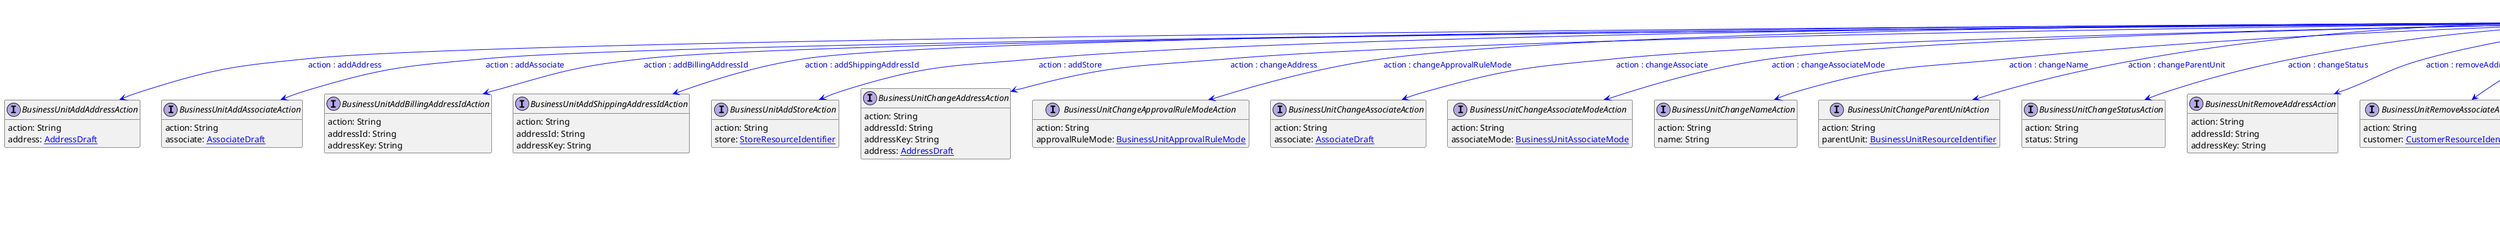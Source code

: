@startuml

hide empty fields
hide empty methods
legend
|= |= line |
|<back:black>   </back>| inheritance |
|<back:green>   </back>| property reference |
|<back:blue>   </back>| discriminated class |
endlegend
interface BusinessUnitUpdateAction [[BusinessUnitUpdateAction.svg]]  {
    action: String
}


interface BusinessUnitAddAddressAction [[BusinessUnitAddAddressAction.svg]]  {
    action: String
    address: [[AddressDraft.svg AddressDraft]]
}
interface BusinessUnitAddAssociateAction [[BusinessUnitAddAssociateAction.svg]]  {
    action: String
    associate: [[AssociateDraft.svg AssociateDraft]]
}
interface BusinessUnitAddBillingAddressIdAction [[BusinessUnitAddBillingAddressIdAction.svg]]  {
    action: String
    addressId: String
    addressKey: String
}
interface BusinessUnitAddShippingAddressIdAction [[BusinessUnitAddShippingAddressIdAction.svg]]  {
    action: String
    addressId: String
    addressKey: String
}
interface BusinessUnitAddStoreAction [[BusinessUnitAddStoreAction.svg]]  {
    action: String
    store: [[StoreResourceIdentifier.svg StoreResourceIdentifier]]
}
interface BusinessUnitChangeAddressAction [[BusinessUnitChangeAddressAction.svg]]  {
    action: String
    addressId: String
    addressKey: String
    address: [[AddressDraft.svg AddressDraft]]
}
interface BusinessUnitChangeApprovalRuleModeAction [[BusinessUnitChangeApprovalRuleModeAction.svg]]  {
    action: String
    approvalRuleMode: [[BusinessUnitApprovalRuleMode.svg BusinessUnitApprovalRuleMode]]
}
interface BusinessUnitChangeAssociateAction [[BusinessUnitChangeAssociateAction.svg]]  {
    action: String
    associate: [[AssociateDraft.svg AssociateDraft]]
}
interface BusinessUnitChangeAssociateModeAction [[BusinessUnitChangeAssociateModeAction.svg]]  {
    action: String
    associateMode: [[BusinessUnitAssociateMode.svg BusinessUnitAssociateMode]]
}
interface BusinessUnitChangeNameAction [[BusinessUnitChangeNameAction.svg]]  {
    action: String
    name: String
}
interface BusinessUnitChangeParentUnitAction [[BusinessUnitChangeParentUnitAction.svg]]  {
    action: String
    parentUnit: [[BusinessUnitResourceIdentifier.svg BusinessUnitResourceIdentifier]]
}
interface BusinessUnitChangeStatusAction [[BusinessUnitChangeStatusAction.svg]]  {
    action: String
    status: String
}
interface BusinessUnitRemoveAddressAction [[BusinessUnitRemoveAddressAction.svg]]  {
    action: String
    addressId: String
    addressKey: String
}
interface BusinessUnitRemoveAssociateAction [[BusinessUnitRemoveAssociateAction.svg]]  {
    action: String
    customer: [[CustomerResourceIdentifier.svg CustomerResourceIdentifier]]
}
interface BusinessUnitRemoveBillingAddressIdAction [[BusinessUnitRemoveBillingAddressIdAction.svg]]  {
    action: String
    addressId: String
    addressKey: String
}
interface BusinessUnitRemoveShippingAddressIdAction [[BusinessUnitRemoveShippingAddressIdAction.svg]]  {
    action: String
    addressId: String
    addressKey: String
}
interface BusinessUnitRemoveStoreAction [[BusinessUnitRemoveStoreAction.svg]]  {
    action: String
    store: [[StoreResourceIdentifier.svg StoreResourceIdentifier]]
}
interface BusinessUnitSetAddressCustomFieldAction [[BusinessUnitSetAddressCustomFieldAction.svg]]  {
    action: String
    addressId: String
    name: String
    value: [[Object.svg Object]]
}
interface BusinessUnitSetAddressCustomTypeAction [[BusinessUnitSetAddressCustomTypeAction.svg]]  {
    action: String
    type: [[TypeResourceIdentifier.svg TypeResourceIdentifier]]
    fields: [[FieldContainer.svg FieldContainer]]
    addressId: String
}
interface BusinessUnitSetAssociatesAction [[BusinessUnitSetAssociatesAction.svg]]  {
    action: String
    associates: [[AssociateDraft.svg List<AssociateDraft>]]
}
interface BusinessUnitSetContactEmailAction [[BusinessUnitSetContactEmailAction.svg]]  {
    action: String
    contactEmail: String
}
interface BusinessUnitSetCustomFieldAction [[BusinessUnitSetCustomFieldAction.svg]]  {
    action: String
    name: String
    value: [[Object.svg Object]]
}
interface BusinessUnitSetCustomTypeAction [[BusinessUnitSetCustomTypeAction.svg]]  {
    action: String
    type: [[TypeResourceIdentifier.svg TypeResourceIdentifier]]
    fields: [[FieldContainer.svg FieldContainer]]
}
interface BusinessUnitSetDefaultBillingAddressAction [[BusinessUnitSetDefaultBillingAddressAction.svg]]  {
    action: String
    addressId: String
    addressKey: String
}
interface BusinessUnitSetDefaultShippingAddressAction [[BusinessUnitSetDefaultShippingAddressAction.svg]]  {
    action: String
    addressId: String
    addressKey: String
}
interface BusinessUnitSetStoreModeAction [[BusinessUnitSetStoreModeAction.svg]]  {
    action: String
    storeMode: [[BusinessUnitStoreMode.svg BusinessUnitStoreMode]]
    stores: [[StoreResourceIdentifier.svg List<StoreResourceIdentifier>]]
}
interface BusinessUnitSetStoresAction [[BusinessUnitSetStoresAction.svg]]  {
    action: String
    stores: [[StoreResourceIdentifier.svg List<StoreResourceIdentifier>]]
}
interface BusinessUnitSetUnitTypeAction [[BusinessUnitSetUnitTypeAction.svg]]  {
    action: String
    unitType: [[BusinessUnitType.svg BusinessUnitType]]
    parentUnit: [[BusinessUnitResourceIdentifier.svg BusinessUnitResourceIdentifier]]
}
interface BusinessUnitUpdate [[BusinessUnitUpdate.svg]]  {
    version: Long
    actions: [[BusinessUnitUpdateAction.svg List<BusinessUnitUpdateAction>]]
}
BusinessUnitUpdateAction --> BusinessUnitAddAddressAction #blue;text:blue : "action : addAddress"
BusinessUnitUpdateAction --> BusinessUnitAddAssociateAction #blue;text:blue : "action : addAssociate"
BusinessUnitUpdateAction --> BusinessUnitAddBillingAddressIdAction #blue;text:blue : "action : addBillingAddressId"
BusinessUnitUpdateAction --> BusinessUnitAddShippingAddressIdAction #blue;text:blue : "action : addShippingAddressId"
BusinessUnitUpdateAction --> BusinessUnitAddStoreAction #blue;text:blue : "action : addStore"
BusinessUnitUpdateAction --> BusinessUnitChangeAddressAction #blue;text:blue : "action : changeAddress"
BusinessUnitUpdateAction --> BusinessUnitChangeApprovalRuleModeAction #blue;text:blue : "action : changeApprovalRuleMode"
BusinessUnitUpdateAction --> BusinessUnitChangeAssociateAction #blue;text:blue : "action : changeAssociate"
BusinessUnitUpdateAction --> BusinessUnitChangeAssociateModeAction #blue;text:blue : "action : changeAssociateMode"
BusinessUnitUpdateAction --> BusinessUnitChangeNameAction #blue;text:blue : "action : changeName"
BusinessUnitUpdateAction --> BusinessUnitChangeParentUnitAction #blue;text:blue : "action : changeParentUnit"
BusinessUnitUpdateAction --> BusinessUnitChangeStatusAction #blue;text:blue : "action : changeStatus"
BusinessUnitUpdateAction --> BusinessUnitRemoveAddressAction #blue;text:blue : "action : removeAddress"
BusinessUnitUpdateAction --> BusinessUnitRemoveAssociateAction #blue;text:blue : "action : removeAssociate"
BusinessUnitUpdateAction --> BusinessUnitRemoveBillingAddressIdAction #blue;text:blue : "action : removeBillingAddressId"
BusinessUnitUpdateAction --> BusinessUnitRemoveShippingAddressIdAction #blue;text:blue : "action : removeShippingAddressId"
BusinessUnitUpdateAction --> BusinessUnitRemoveStoreAction #blue;text:blue : "action : removeStore"
BusinessUnitUpdateAction --> BusinessUnitSetAddressCustomFieldAction #blue;text:blue : "action : setAddressCustomField"
BusinessUnitUpdateAction --> BusinessUnitSetAddressCustomTypeAction #blue;text:blue : "action : setAddressCustomType"
BusinessUnitUpdateAction --> BusinessUnitSetAssociatesAction #blue;text:blue : "action : setAssociates"
BusinessUnitUpdateAction --> BusinessUnitSetContactEmailAction #blue;text:blue : "action : setContactEmail"
BusinessUnitUpdateAction --> BusinessUnitSetCustomFieldAction #blue;text:blue : "action : setCustomField"
BusinessUnitUpdateAction --> BusinessUnitSetCustomTypeAction #blue;text:blue : "action : setCustomType"
BusinessUnitUpdateAction --> BusinessUnitSetDefaultBillingAddressAction #blue;text:blue : "action : setDefaultBillingAddress"
BusinessUnitUpdateAction --> BusinessUnitSetDefaultShippingAddressAction #blue;text:blue : "action : setDefaultShippingAddress"
BusinessUnitUpdateAction --> BusinessUnitSetStoreModeAction #blue;text:blue : "action : setStoreMode"
BusinessUnitUpdateAction --> BusinessUnitSetStoresAction #blue;text:blue : "action : setStores"
BusinessUnitUpdateAction --> BusinessUnitSetUnitTypeAction #blue;text:blue : "action : setUnitType"
BusinessUnitUpdateAction --> BusinessUnitUpdate #green;text:green : "actions"
@enduml
